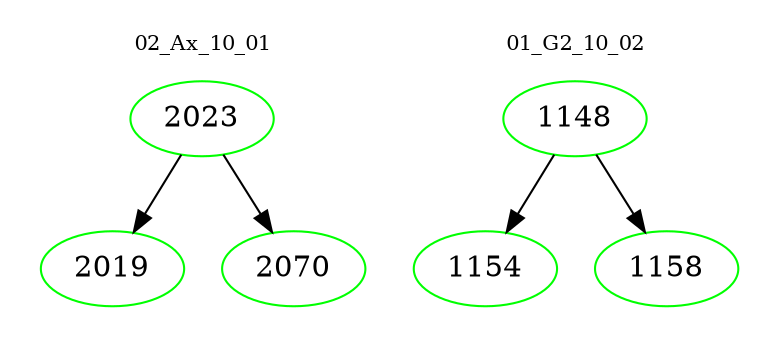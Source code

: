 digraph{
subgraph cluster_0 {
color = white
label = "02_Ax_10_01";
fontsize=10;
T0_2023 [label="2023", color="green"]
T0_2023 -> T0_2019 [color="black"]
T0_2019 [label="2019", color="green"]
T0_2023 -> T0_2070 [color="black"]
T0_2070 [label="2070", color="green"]
}
subgraph cluster_1 {
color = white
label = "01_G2_10_02";
fontsize=10;
T1_1148 [label="1148", color="green"]
T1_1148 -> T1_1154 [color="black"]
T1_1154 [label="1154", color="green"]
T1_1148 -> T1_1158 [color="black"]
T1_1158 [label="1158", color="green"]
}
}
